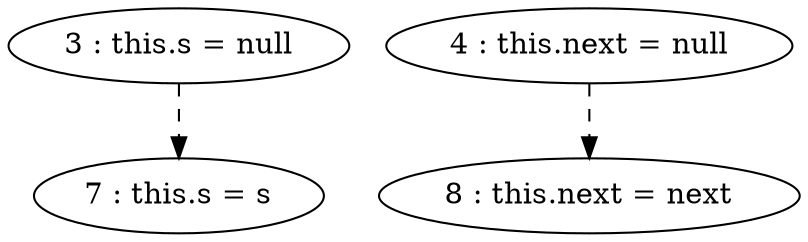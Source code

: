 digraph G {
"3 : this.s = null"
"3 : this.s = null" -> "7 : this.s = s" [style=dashed]
"4 : this.next = null"
"4 : this.next = null" -> "8 : this.next = next" [style=dashed]
"7 : this.s = s"
"8 : this.next = next"
}